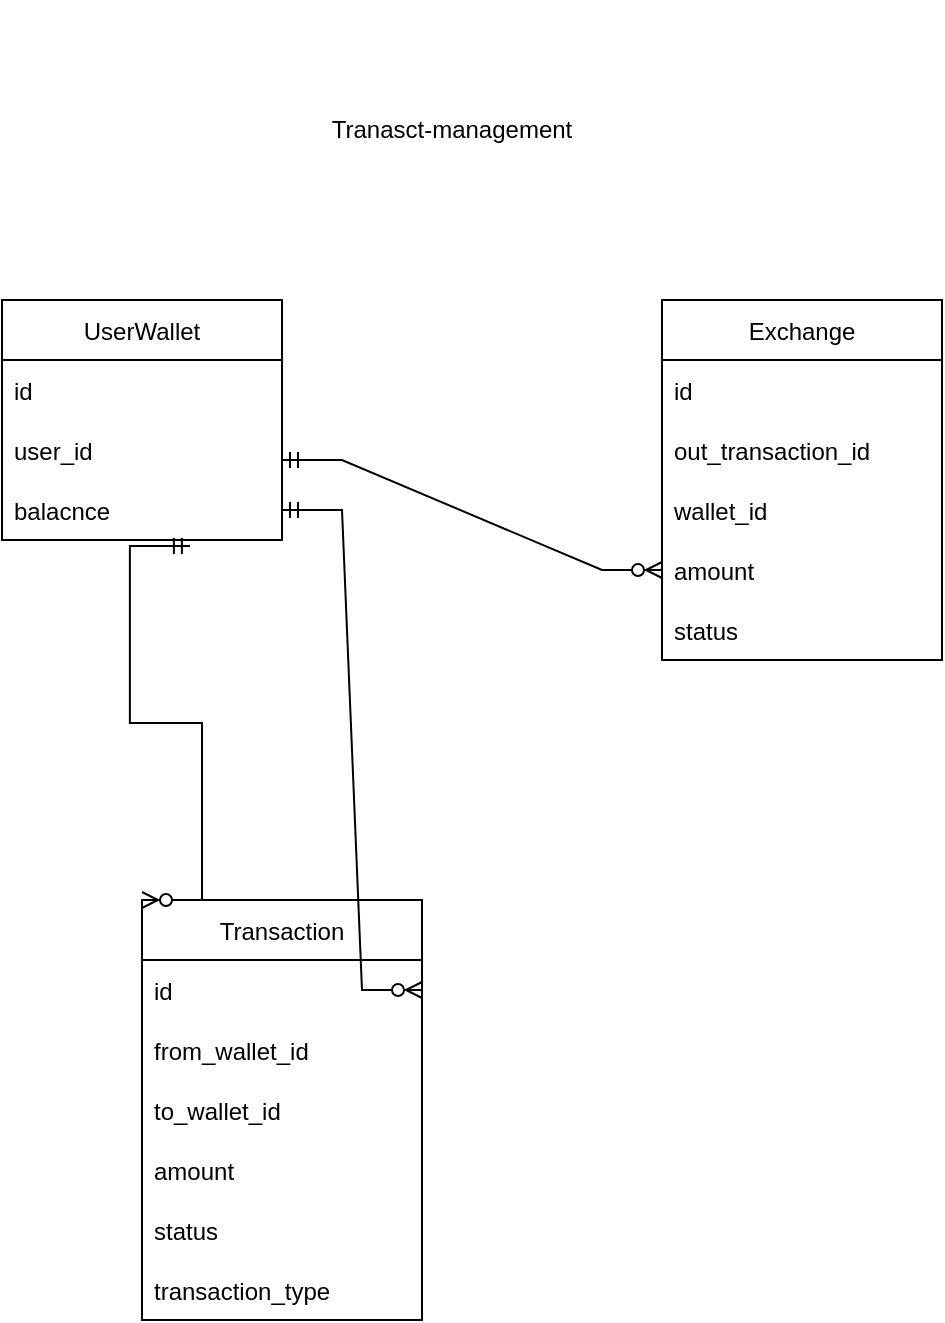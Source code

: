 <mxfile version="15.5.4" type="embed"><diagram id="O34qwh41oMZcCSXkgeVP" name="Страница 1"><mxGraphModel dx="903" dy="743" grid="1" gridSize="10" guides="1" tooltips="1" connect="1" arrows="1" fold="1" page="1" pageScale="1" pageWidth="827" pageHeight="1169" math="0" shadow="0"><root><mxCell id="0"/><mxCell id="1" parent="0"/><mxCell id="gVLe-O_-bKpCJnk0oeFe-1" value="UserWallet" style="swimlane;fontStyle=0;childLayout=stackLayout;horizontal=1;startSize=30;horizontalStack=0;resizeParent=1;resizeParentMax=0;resizeLast=0;collapsible=1;marginBottom=0;" parent="1" vertex="1"><mxGeometry x="110" y="200" width="140" height="120" as="geometry"/></mxCell><mxCell id="gVLe-O_-bKpCJnk0oeFe-2" value="id" style="text;strokeColor=none;fillColor=none;align=left;verticalAlign=middle;spacingLeft=4;spacingRight=4;overflow=hidden;points=[[0,0.5],[1,0.5]];portConstraint=eastwest;rotatable=0;" parent="gVLe-O_-bKpCJnk0oeFe-1" vertex="1"><mxGeometry y="30" width="140" height="30" as="geometry"/></mxCell><mxCell id="gVLe-O_-bKpCJnk0oeFe-3" value="user_id" style="text;strokeColor=none;fillColor=none;align=left;verticalAlign=middle;spacingLeft=4;spacingRight=4;overflow=hidden;points=[[0,0.5],[1,0.5]];portConstraint=eastwest;rotatable=0;" parent="gVLe-O_-bKpCJnk0oeFe-1" vertex="1"><mxGeometry y="60" width="140" height="30" as="geometry"/></mxCell><mxCell id="gVLe-O_-bKpCJnk0oeFe-9" value="balacnce" style="text;strokeColor=none;fillColor=none;align=left;verticalAlign=middle;spacingLeft=4;spacingRight=4;overflow=hidden;points=[[0,0.5],[1,0.5]];portConstraint=eastwest;rotatable=0;" parent="gVLe-O_-bKpCJnk0oeFe-1" vertex="1"><mxGeometry y="90" width="140" height="30" as="geometry"/></mxCell><mxCell id="gVLe-O_-bKpCJnk0oeFe-5" value="Tranasct-management" style="text;html=1;strokeColor=none;fillColor=none;align=center;verticalAlign=middle;whiteSpace=wrap;rounded=0;" parent="1" vertex="1"><mxGeometry x="170" y="50" width="330" height="130" as="geometry"/></mxCell><mxCell id="gVLe-O_-bKpCJnk0oeFe-14" value="Exchange" style="swimlane;fontStyle=0;childLayout=stackLayout;horizontal=1;startSize=30;horizontalStack=0;resizeParent=1;resizeParentMax=0;resizeLast=0;collapsible=1;marginBottom=0;" parent="1" vertex="1"><mxGeometry x="440" y="200" width="140" height="180" as="geometry"/></mxCell><mxCell id="gVLe-O_-bKpCJnk0oeFe-15" value="id" style="text;strokeColor=none;fillColor=none;align=left;verticalAlign=middle;spacingLeft=4;spacingRight=4;overflow=hidden;points=[[0,0.5],[1,0.5]];portConstraint=eastwest;rotatable=0;" parent="gVLe-O_-bKpCJnk0oeFe-14" vertex="1"><mxGeometry y="30" width="140" height="30" as="geometry"/></mxCell><mxCell id="gVLe-O_-bKpCJnk0oeFe-16" value="out_transaction_id" style="text;strokeColor=none;fillColor=none;align=left;verticalAlign=middle;spacingLeft=4;spacingRight=4;overflow=hidden;points=[[0,0.5],[1,0.5]];portConstraint=eastwest;rotatable=0;" parent="gVLe-O_-bKpCJnk0oeFe-14" vertex="1"><mxGeometry y="60" width="140" height="30" as="geometry"/></mxCell><mxCell id="gVLe-O_-bKpCJnk0oeFe-17" value="wallet_id" style="text;strokeColor=none;fillColor=none;align=left;verticalAlign=middle;spacingLeft=4;spacingRight=4;overflow=hidden;points=[[0,0.5],[1,0.5]];portConstraint=eastwest;rotatable=0;" parent="gVLe-O_-bKpCJnk0oeFe-14" vertex="1"><mxGeometry y="90" width="140" height="30" as="geometry"/></mxCell><mxCell id="gVLe-O_-bKpCJnk0oeFe-18" value="amount" style="text;strokeColor=none;fillColor=none;align=left;verticalAlign=middle;spacingLeft=4;spacingRight=4;overflow=hidden;points=[[0,0.5],[1,0.5]];portConstraint=eastwest;rotatable=0;" parent="gVLe-O_-bKpCJnk0oeFe-14" vertex="1"><mxGeometry y="120" width="140" height="30" as="geometry"/></mxCell><mxCell id="gVLe-O_-bKpCJnk0oeFe-25" value="status" style="text;strokeColor=none;fillColor=none;align=left;verticalAlign=middle;spacingLeft=4;spacingRight=4;overflow=hidden;points=[[0,0.5],[1,0.5]];portConstraint=eastwest;rotatable=0;" parent="gVLe-O_-bKpCJnk0oeFe-14" vertex="1"><mxGeometry y="150" width="140" height="30" as="geometry"/></mxCell><mxCell id="gVLe-O_-bKpCJnk0oeFe-20" value="Transaction" style="swimlane;fontStyle=0;childLayout=stackLayout;horizontal=1;startSize=30;horizontalStack=0;resizeParent=1;resizeParentMax=0;resizeLast=0;collapsible=1;marginBottom=0;" parent="1" vertex="1"><mxGeometry x="180" y="500" width="140" height="210" as="geometry"/></mxCell><mxCell id="gVLe-O_-bKpCJnk0oeFe-21" value="id" style="text;strokeColor=none;fillColor=none;align=left;verticalAlign=middle;spacingLeft=4;spacingRight=4;overflow=hidden;points=[[0,0.5],[1,0.5]];portConstraint=eastwest;rotatable=0;" parent="gVLe-O_-bKpCJnk0oeFe-20" vertex="1"><mxGeometry y="30" width="140" height="30" as="geometry"/></mxCell><mxCell id="gVLe-O_-bKpCJnk0oeFe-22" value="from_wallet_id" style="text;strokeColor=none;fillColor=none;align=left;verticalAlign=middle;spacingLeft=4;spacingRight=4;overflow=hidden;points=[[0,0.5],[1,0.5]];portConstraint=eastwest;rotatable=0;" parent="gVLe-O_-bKpCJnk0oeFe-20" vertex="1"><mxGeometry y="60" width="140" height="30" as="geometry"/></mxCell><mxCell id="gVLe-O_-bKpCJnk0oeFe-23" value="to_wallet_id" style="text;strokeColor=none;fillColor=none;align=left;verticalAlign=middle;spacingLeft=4;spacingRight=4;overflow=hidden;points=[[0,0.5],[1,0.5]];portConstraint=eastwest;rotatable=0;" parent="gVLe-O_-bKpCJnk0oeFe-20" vertex="1"><mxGeometry y="90" width="140" height="30" as="geometry"/></mxCell><mxCell id="gVLe-O_-bKpCJnk0oeFe-24" value="amount" style="text;strokeColor=none;fillColor=none;align=left;verticalAlign=middle;spacingLeft=4;spacingRight=4;overflow=hidden;points=[[0,0.5],[1,0.5]];portConstraint=eastwest;rotatable=0;" parent="gVLe-O_-bKpCJnk0oeFe-20" vertex="1"><mxGeometry y="120" width="140" height="30" as="geometry"/></mxCell><mxCell id="gVLe-O_-bKpCJnk0oeFe-31" value="status" style="text;strokeColor=none;fillColor=none;align=left;verticalAlign=middle;spacingLeft=4;spacingRight=4;overflow=hidden;points=[[0,0.5],[1,0.5]];portConstraint=eastwest;rotatable=0;" parent="gVLe-O_-bKpCJnk0oeFe-20" vertex="1"><mxGeometry y="150" width="140" height="30" as="geometry"/></mxCell><mxCell id="gVLe-O_-bKpCJnk0oeFe-38" value="transaction_type" style="text;strokeColor=none;fillColor=none;align=left;verticalAlign=middle;spacingLeft=4;spacingRight=4;overflow=hidden;points=[[0,0.5],[1,0.5]];portConstraint=eastwest;rotatable=0;" parent="gVLe-O_-bKpCJnk0oeFe-20" vertex="1"><mxGeometry y="180" width="140" height="30" as="geometry"/></mxCell><mxCell id="gVLe-O_-bKpCJnk0oeFe-39" value="" style="edgeStyle=entityRelationEdgeStyle;fontSize=12;html=1;endArrow=ERzeroToMany;startArrow=ERmandOne;rounded=0;entryX=0;entryY=0.5;entryDx=0;entryDy=0;" parent="1" target="gVLe-O_-bKpCJnk0oeFe-18" edge="1"><mxGeometry width="100" height="100" relative="1" as="geometry"><mxPoint x="250" y="280" as="sourcePoint"/><mxPoint x="350" y="180" as="targetPoint"/></mxGeometry></mxCell><mxCell id="gVLe-O_-bKpCJnk0oeFe-40" value="" style="edgeStyle=entityRelationEdgeStyle;fontSize=12;html=1;endArrow=ERzeroToMany;startArrow=ERmandOne;rounded=0;exitX=0.671;exitY=1.1;exitDx=0;exitDy=0;entryX=0;entryY=0;entryDx=0;entryDy=0;exitPerimeter=0;" parent="1" source="gVLe-O_-bKpCJnk0oeFe-9" target="gVLe-O_-bKpCJnk0oeFe-20" edge="1"><mxGeometry width="100" height="100" relative="1" as="geometry"><mxPoint x="290" y="390" as="sourcePoint"/><mxPoint x="390" y="290" as="targetPoint"/></mxGeometry></mxCell><mxCell id="gVLe-O_-bKpCJnk0oeFe-42" value="" style="edgeStyle=entityRelationEdgeStyle;fontSize=12;html=1;endArrow=ERzeroToMany;startArrow=ERmandOne;rounded=0;exitX=1;exitY=0.5;exitDx=0;exitDy=0;entryX=1;entryY=0.5;entryDx=0;entryDy=0;" parent="1" source="gVLe-O_-bKpCJnk0oeFe-9" target="gVLe-O_-bKpCJnk0oeFe-21" edge="1"><mxGeometry width="100" height="100" relative="1" as="geometry"><mxPoint x="290" y="390" as="sourcePoint"/><mxPoint x="390" y="290" as="targetPoint"/></mxGeometry></mxCell></root></mxGraphModel></diagram></mxfile>